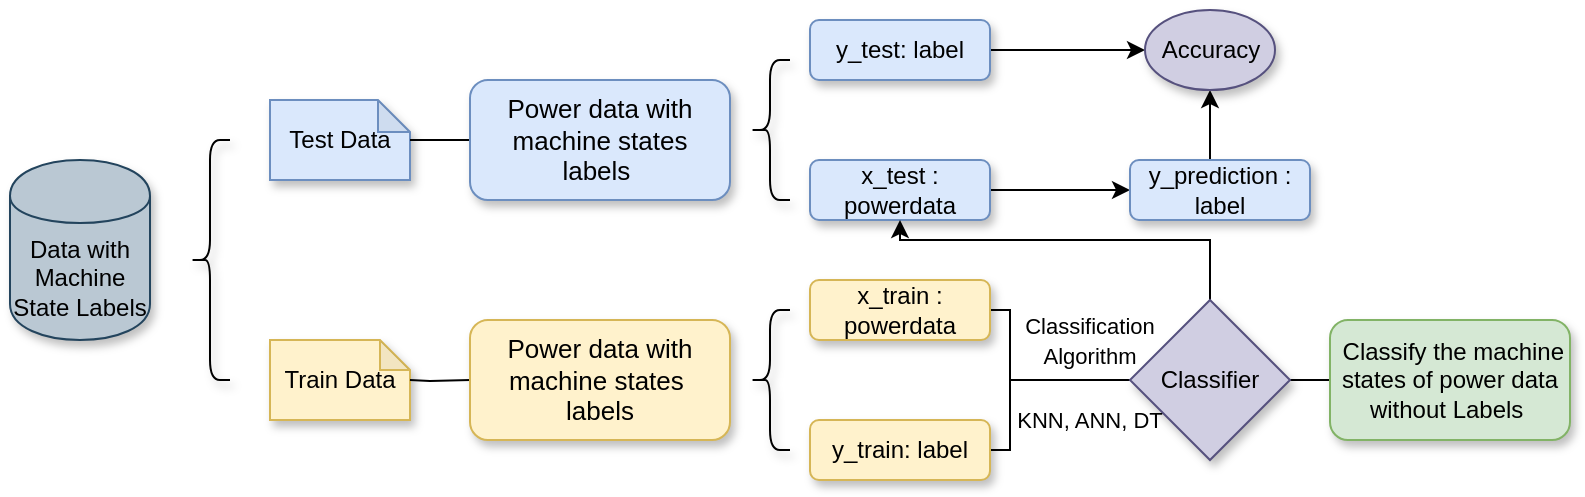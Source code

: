 <mxfile version="12.9.7" type="github">
  <diagram id="hhu0UNKDP63KK2aRm4P-" name="Page-1">
    <mxGraphModel dx="724" dy="562" grid="1" gridSize="10" guides="1" tooltips="1" connect="1" arrows="1" fold="1" page="1" pageScale="1" pageWidth="827" pageHeight="1169" math="0" shadow="0">
      <root>
        <mxCell id="0" />
        <mxCell id="1" parent="0" />
        <mxCell id="8ybES9SqFMaaJkrLdm1D-2" value="&lt;font style=&quot;font-size: 12px&quot;&gt;Test Data&lt;/font&gt;" style="shape=note;whiteSpace=wrap;html=1;backgroundOutline=1;darkOpacity=0.05;fillColor=#dae8fc;strokeColor=#6c8ebf;shadow=1;size=16;" parent="1" vertex="1">
          <mxGeometry x="160" y="85" width="70" height="40" as="geometry" />
        </mxCell>
        <mxCell id="8ybES9SqFMaaJkrLdm1D-3" value="&lt;font style=&quot;font-size: 12px&quot;&gt;Train Data&lt;/font&gt;" style="shape=note;whiteSpace=wrap;html=1;backgroundOutline=1;darkOpacity=0.05;fillColor=#fff2cc;strokeColor=#d6b656;shadow=1;size=15;" parent="1" vertex="1">
          <mxGeometry x="160" y="205" width="70" height="40" as="geometry" />
        </mxCell>
        <mxCell id="8ybES9SqFMaaJkrLdm1D-18" value="&lt;font style=&quot;font-size: 12px&quot;&gt;Data with Machine State Labels&lt;/font&gt;" style="shape=cylinder;whiteSpace=wrap;html=1;boundedLbl=1;backgroundOutline=1;shadow=1;fillColor=#bac8d3;strokeColor=#23445d;" parent="1" vertex="1">
          <mxGeometry x="30" y="115" width="70" height="90" as="geometry" />
        </mxCell>
        <mxCell id="8ybES9SqFMaaJkrLdm1D-19" value="" style="shape=curlyBracket;whiteSpace=wrap;html=1;rounded=1;shadow=1;" parent="1" vertex="1">
          <mxGeometry x="120" y="105" width="20" height="120" as="geometry" />
        </mxCell>
        <mxCell id="uanoQKULLMIdTWRapYiI-5" value="" style="edgeStyle=orthogonalEdgeStyle;rounded=0;orthogonalLoop=1;jettySize=auto;html=1;endArrow=none;endFill=0;" parent="1" target="8ybES9SqFMaaJkrLdm1D-3" edge="1">
          <mxGeometry relative="1" as="geometry">
            <mxPoint x="260" y="225" as="sourcePoint" />
          </mxGeometry>
        </mxCell>
        <mxCell id="uanoQKULLMIdTWRapYiI-8" value="" style="edgeStyle=orthogonalEdgeStyle;rounded=0;orthogonalLoop=1;jettySize=auto;html=1;endArrow=none;endFill=0;" parent="1" source="uanoQKULLMIdTWRapYiI-6" target="8ybES9SqFMaaJkrLdm1D-2" edge="1">
          <mxGeometry relative="1" as="geometry" />
        </mxCell>
        <mxCell id="uanoQKULLMIdTWRapYiI-6" value="&lt;font style=&quot;font-size: 13px&quot;&gt;&lt;span style=&quot;white-space: normal&quot;&gt;Power data with machine states labels&amp;nbsp;&lt;/span&gt;&lt;br&gt;&lt;/font&gt;" style="rounded=1;whiteSpace=wrap;html=1;shadow=1;fillColor=#dae8fc;strokeColor=#6c8ebf;" parent="1" vertex="1">
          <mxGeometry x="260" y="75" width="130" height="60" as="geometry" />
        </mxCell>
        <mxCell id="uanoQKULLMIdTWRapYiI-7" value="&lt;div&gt;&lt;span style=&quot;font-size: small&quot;&gt;&lt;br&gt;&lt;/span&gt;&lt;/div&gt;&lt;div&gt;&lt;span style=&quot;font-size: small&quot;&gt;Power data with machine states&amp;nbsp;&lt;/span&gt;&lt;/div&gt;&lt;font&gt;&lt;div&gt;&lt;span style=&quot;font-size: small&quot;&gt;labels&lt;/span&gt;&lt;/div&gt;&lt;font size=&quot;2&quot;&gt;&lt;br&gt;&lt;/font&gt;&lt;/font&gt;" style="rounded=1;whiteSpace=wrap;html=1;shadow=1;fillColor=#fff2cc;strokeColor=#d6b656;align=center;" parent="1" vertex="1">
          <mxGeometry x="260" y="195" width="130" height="60" as="geometry" />
        </mxCell>
        <mxCell id="uanoQKULLMIdTWRapYiI-9" value="" style="shape=curlyBracket;whiteSpace=wrap;html=1;rounded=1;shadow=1;" parent="1" vertex="1">
          <mxGeometry x="400" y="65" width="20" height="70" as="geometry" />
        </mxCell>
        <mxCell id="uanoQKULLMIdTWRapYiI-11" value="" style="shape=curlyBracket;whiteSpace=wrap;html=1;rounded=1;shadow=1;" parent="1" vertex="1">
          <mxGeometry x="400" y="190" width="20" height="70" as="geometry" />
        </mxCell>
        <mxCell id="uanoQKULLMIdTWRapYiI-28" style="edgeStyle=orthogonalEdgeStyle;rounded=0;orthogonalLoop=1;jettySize=auto;html=1;exitX=1;exitY=0.5;exitDx=0;exitDy=0;endArrow=classic;endFill=1;" parent="1" source="uanoQKULLMIdTWRapYiI-12" target="uanoQKULLMIdTWRapYiI-18" edge="1">
          <mxGeometry relative="1" as="geometry" />
        </mxCell>
        <mxCell id="uanoQKULLMIdTWRapYiI-12" value="&lt;font style=&quot;font-size: 12px&quot;&gt;x_test : powerdata&lt;/font&gt;" style="rounded=1;whiteSpace=wrap;html=1;shadow=1;fillColor=#dae8fc;strokeColor=#6c8ebf;" parent="1" vertex="1">
          <mxGeometry x="430" y="115" width="90" height="30" as="geometry" />
        </mxCell>
        <mxCell id="uanoQKULLMIdTWRapYiI-31" style="edgeStyle=orthogonalEdgeStyle;rounded=0;orthogonalLoop=1;jettySize=auto;html=1;exitX=1;exitY=0.5;exitDx=0;exitDy=0;entryX=0;entryY=0.5;entryDx=0;entryDy=0;endArrow=classic;endFill=1;" parent="1" source="uanoQKULLMIdTWRapYiI-14" target="uanoQKULLMIdTWRapYiI-29" edge="1">
          <mxGeometry relative="1" as="geometry" />
        </mxCell>
        <mxCell id="uanoQKULLMIdTWRapYiI-14" value="&lt;font style=&quot;font-size: 12px&quot;&gt;y_test: label&lt;/font&gt;" style="rounded=1;whiteSpace=wrap;html=1;shadow=1;fillColor=#dae8fc;strokeColor=#6c8ebf;" parent="1" vertex="1">
          <mxGeometry x="430" y="45" width="90" height="30" as="geometry" />
        </mxCell>
        <mxCell id="uanoQKULLMIdTWRapYiI-21" style="edgeStyle=orthogonalEdgeStyle;rounded=0;orthogonalLoop=1;jettySize=auto;html=1;exitX=1;exitY=0.5;exitDx=0;exitDy=0;entryX=1;entryY=0.5;entryDx=0;entryDy=0;endArrow=none;endFill=0;" parent="1" source="uanoQKULLMIdTWRapYiI-15" target="uanoQKULLMIdTWRapYiI-16" edge="1">
          <mxGeometry relative="1" as="geometry">
            <Array as="points">
              <mxPoint x="530" y="190" />
              <mxPoint x="530" y="260" />
            </Array>
          </mxGeometry>
        </mxCell>
        <mxCell id="uanoQKULLMIdTWRapYiI-15" value="&lt;font style=&quot;font-size: 12px&quot;&gt;x_train : powerdata&lt;/font&gt;" style="rounded=1;whiteSpace=wrap;html=1;shadow=1;fillColor=#fff2cc;strokeColor=#d6b656;" parent="1" vertex="1">
          <mxGeometry x="430" y="175" width="90" height="30" as="geometry" />
        </mxCell>
        <mxCell id="uanoQKULLMIdTWRapYiI-16" value="&lt;font style=&quot;font-size: 12px&quot;&gt;y_train: label&lt;/font&gt;" style="rounded=1;whiteSpace=wrap;html=1;shadow=1;fillColor=#fff2cc;strokeColor=#d6b656;" parent="1" vertex="1">
          <mxGeometry x="430" y="245" width="90" height="30" as="geometry" />
        </mxCell>
        <mxCell id="uanoQKULLMIdTWRapYiI-30" style="edgeStyle=orthogonalEdgeStyle;rounded=0;orthogonalLoop=1;jettySize=auto;html=1;exitX=0.5;exitY=0;exitDx=0;exitDy=0;entryX=0.5;entryY=1;entryDx=0;entryDy=0;endArrow=classic;endFill=1;" parent="1" source="uanoQKULLMIdTWRapYiI-18" target="uanoQKULLMIdTWRapYiI-29" edge="1">
          <mxGeometry relative="1" as="geometry" />
        </mxCell>
        <mxCell id="uanoQKULLMIdTWRapYiI-18" value="&lt;font style=&quot;font-size: 12px&quot;&gt;y_prediction : label&lt;/font&gt;" style="rounded=1;whiteSpace=wrap;html=1;shadow=1;fillColor=#dae8fc;strokeColor=#6c8ebf;" parent="1" vertex="1">
          <mxGeometry x="590" y="115" width="90" height="30" as="geometry" />
        </mxCell>
        <mxCell id="uanoQKULLMIdTWRapYiI-24" style="edgeStyle=orthogonalEdgeStyle;rounded=0;orthogonalLoop=1;jettySize=auto;html=1;exitX=0;exitY=0.5;exitDx=0;exitDy=0;endArrow=none;endFill=0;" parent="1" source="uanoQKULLMIdTWRapYiI-20" edge="1">
          <mxGeometry relative="1" as="geometry">
            <mxPoint x="530" y="225" as="targetPoint" />
          </mxGeometry>
        </mxCell>
        <mxCell id="uanoQKULLMIdTWRapYiI-27" style="edgeStyle=orthogonalEdgeStyle;rounded=0;orthogonalLoop=1;jettySize=auto;html=1;exitX=0.5;exitY=0;exitDx=0;exitDy=0;entryX=0.5;entryY=1;entryDx=0;entryDy=0;endArrow=classic;endFill=1;" parent="1" source="uanoQKULLMIdTWRapYiI-20" target="uanoQKULLMIdTWRapYiI-12" edge="1">
          <mxGeometry relative="1" as="geometry">
            <Array as="points">
              <mxPoint x="630" y="155" />
              <mxPoint x="475" y="155" />
            </Array>
          </mxGeometry>
        </mxCell>
        <mxCell id="AgoWcy_jRiXLqGYgMC5K-7" style="edgeStyle=orthogonalEdgeStyle;rounded=0;orthogonalLoop=1;jettySize=auto;html=1;exitX=1;exitY=0.5;exitDx=0;exitDy=0;entryX=0;entryY=0.5;entryDx=0;entryDy=0;endArrow=none;endFill=0;" parent="1" source="uanoQKULLMIdTWRapYiI-20" target="AgoWcy_jRiXLqGYgMC5K-6" edge="1">
          <mxGeometry relative="1" as="geometry" />
        </mxCell>
        <mxCell id="uanoQKULLMIdTWRapYiI-20" value="&lt;font style=&quot;font-size: 12px&quot;&gt;Classifier&lt;/font&gt;" style="rhombus;whiteSpace=wrap;html=1;shadow=1;fillColor=#d0cee2;strokeColor=#56517e;" parent="1" vertex="1">
          <mxGeometry x="590" y="185" width="80" height="80" as="geometry" />
        </mxCell>
        <mxCell id="uanoQKULLMIdTWRapYiI-25" value="&lt;font style=&quot;font-size: 11px&quot;&gt;Classification &lt;br&gt;Algorithm&lt;/font&gt;" style="text;html=1;strokeColor=none;fillColor=none;align=center;verticalAlign=middle;whiteSpace=wrap;rounded=0;shadow=1;" parent="1" vertex="1">
          <mxGeometry x="530" y="185" width="80" height="40" as="geometry" />
        </mxCell>
        <mxCell id="uanoQKULLMIdTWRapYiI-26" value="&lt;font style=&quot;font-size: 11px&quot;&gt;KNN, ANN, DT&lt;/font&gt;" style="text;html=1;strokeColor=none;fillColor=none;align=center;verticalAlign=middle;whiteSpace=wrap;rounded=0;shadow=1;" parent="1" vertex="1">
          <mxGeometry x="530" y="225" width="80" height="40" as="geometry" />
        </mxCell>
        <mxCell id="uanoQKULLMIdTWRapYiI-29" value="&lt;font style=&quot;font-size: 12px&quot;&gt;Accuracy&lt;/font&gt;" style="ellipse;whiteSpace=wrap;html=1;shadow=1;fillColor=#d0cee2;strokeColor=#56517e;" parent="1" vertex="1">
          <mxGeometry x="597.5" y="40" width="65" height="40" as="geometry" />
        </mxCell>
        <mxCell id="AgoWcy_jRiXLqGYgMC5K-6" value="&amp;nbsp;Classify the machine states of power data without Labels&amp;nbsp;" style="rounded=1;whiteSpace=wrap;html=1;shadow=1;fillColor=#d5e8d4;strokeColor=#82b366;" parent="1" vertex="1">
          <mxGeometry x="690" y="195" width="120" height="60" as="geometry" />
        </mxCell>
      </root>
    </mxGraphModel>
  </diagram>
</mxfile>
